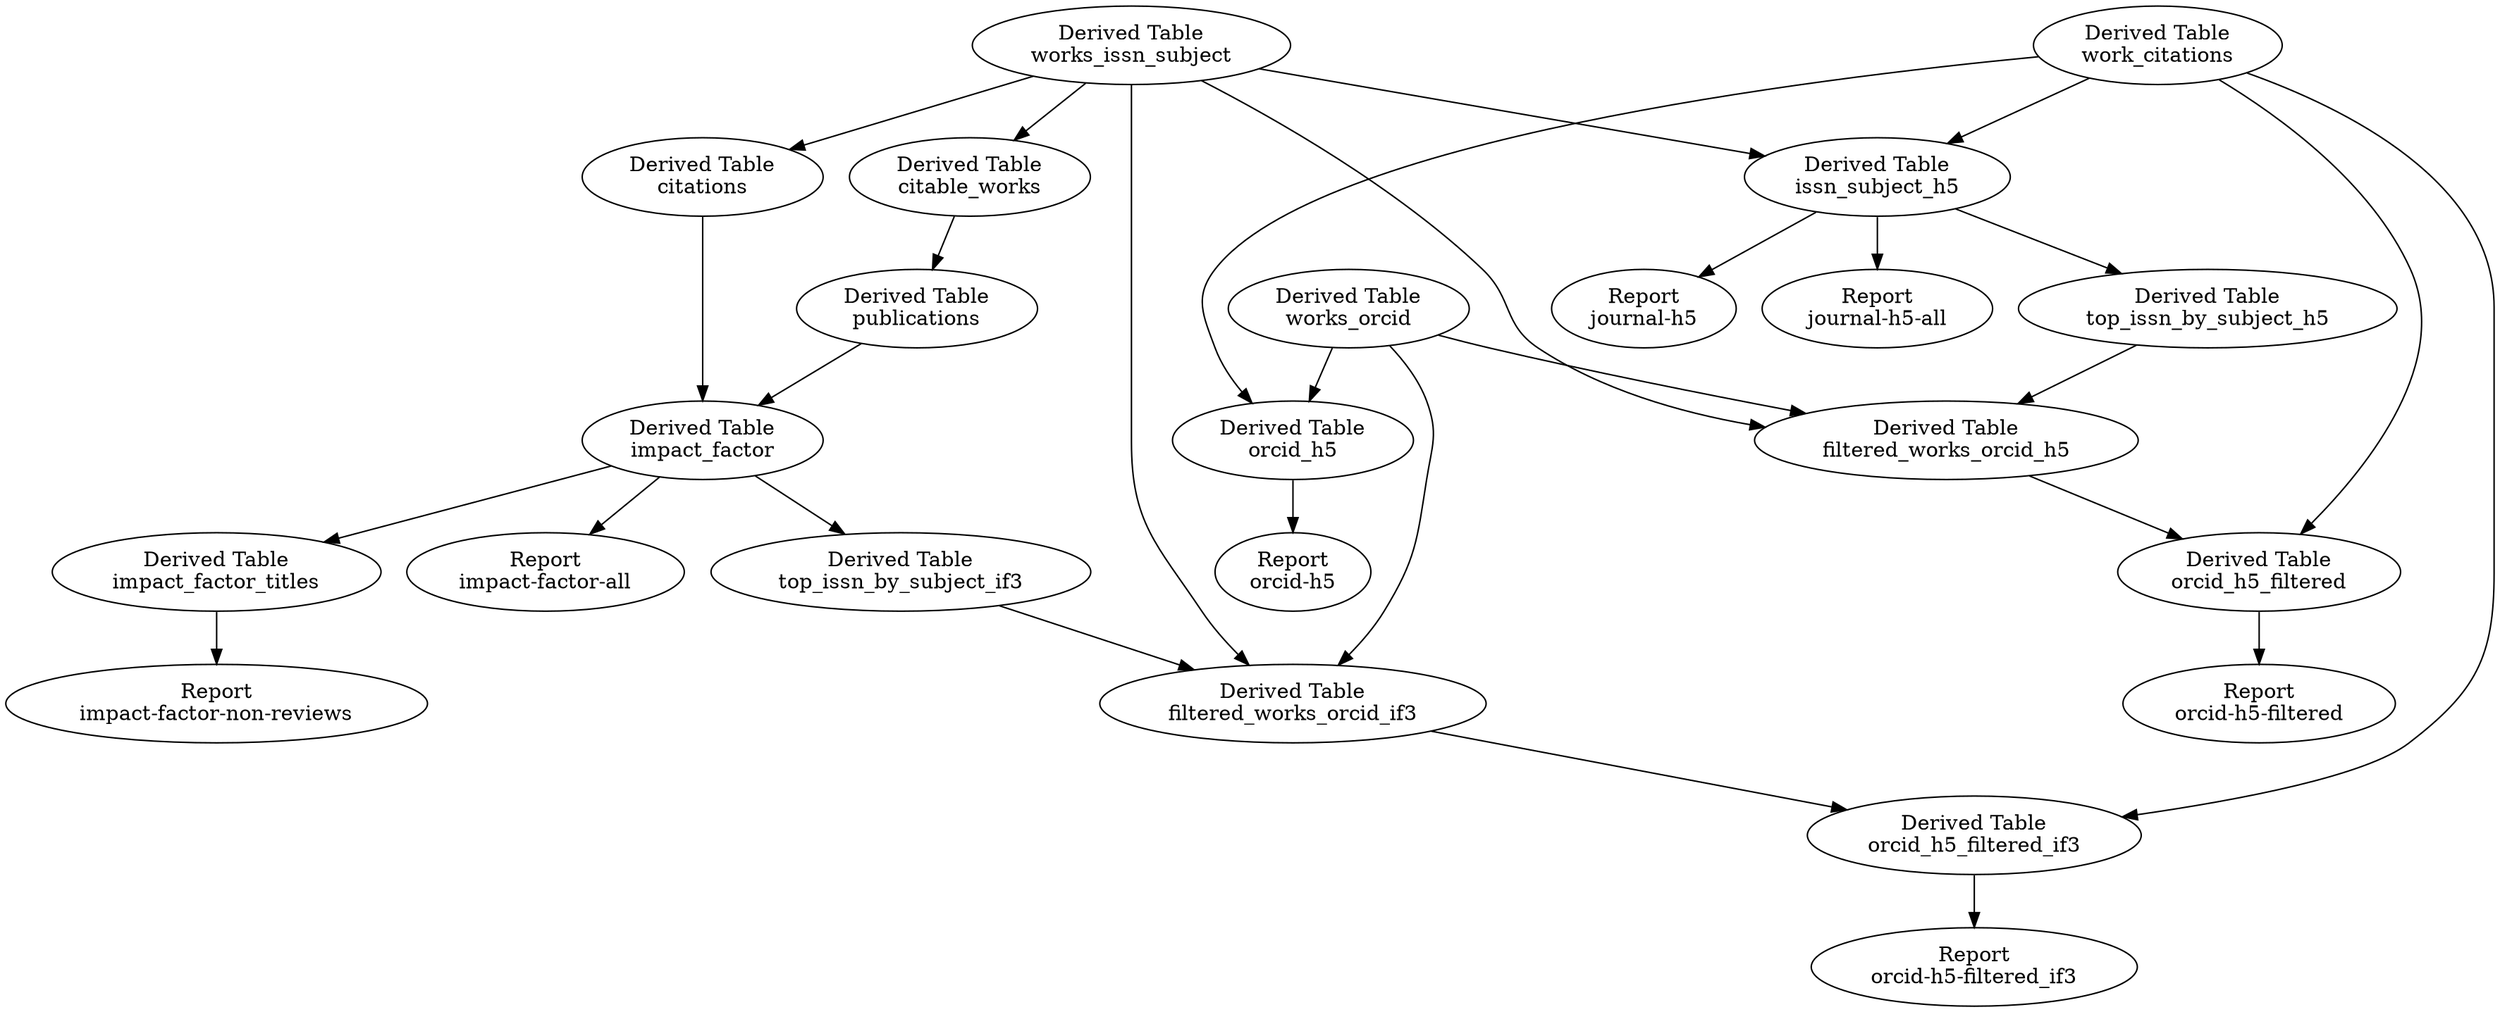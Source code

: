 digraph D {
	"Derived Table\nimpact_factor" -> "Report\nimpact-factor-all";
	"Derived Table\nimpact_factor_titles" -> "Report\nimpact-factor-non-reviews";
	"Derived Table\nissn_subject_h5" -> "Report\njournal-h5-all";
	"Derived Table\nissn_subject_h5" -> "Report\njournal-h5";
	"Derived Table\norcid_h5_filtered" -> "Report\norcid-h5-filtered";
	"Derived Table\norcid_h5_filtered_if3" -> "Report\norcid-h5-filtered_if3";
	"Derived Table\norcid_h5" -> "Report\norcid-h5";
	"Derived Table\nworks_issn_subject" -> "Derived Table\ncitable_works";
	"Derived Table\nworks_issn_subject" -> "Derived Table\ncitations";
	"Derived Table\ntop_issn_by_subject_h5" -> "Derived Table\nfiltered_works_orcid_h5";
	"Derived Table\nworks_issn_subject" -> "Derived Table\nfiltered_works_orcid_h5";
	"Derived Table\nworks_orcid" -> "Derived Table\nfiltered_works_orcid_h5";
	"Derived Table\ntop_issn_by_subject_if3" -> "Derived Table\nfiltered_works_orcid_if3";
	"Derived Table\nworks_issn_subject" -> "Derived Table\nfiltered_works_orcid_if3";
	"Derived Table\nworks_orcid" -> "Derived Table\nfiltered_works_orcid_if3";
	"Derived Table\ncitations" -> "Derived Table\nimpact_factor";
	"Derived Table\npublications" -> "Derived Table\nimpact_factor";
	"Derived Table\nimpact_factor" -> "Derived Table\nimpact_factor_titles";
	"Derived Table\nwork_citations" -> "Derived Table\nissn_subject_h5";
	"Derived Table\nworks_issn_subject" -> "Derived Table\nissn_subject_h5";
	"Derived Table\nwork_citations" -> "Derived Table\norcid_h5";
	"Derived Table\nworks_orcid" -> "Derived Table\norcid_h5";
	"Derived Table\nfiltered_works_orcid_h5" -> "Derived Table\norcid_h5_filtered";
	"Derived Table\nwork_citations" -> "Derived Table\norcid_h5_filtered";
	"Derived Table\nfiltered_works_orcid_if3" -> "Derived Table\norcid_h5_filtered_if3";
	"Derived Table\nwork_citations" -> "Derived Table\norcid_h5_filtered_if3";
	"Derived Table\ncitable_works" -> "Derived Table\npublications";
	"Derived Table\nissn_subject_h5" -> "Derived Table\ntop_issn_by_subject_h5";
	"Derived Table\nimpact_factor" -> "Derived Table\ntop_issn_by_subject_if3";
}
